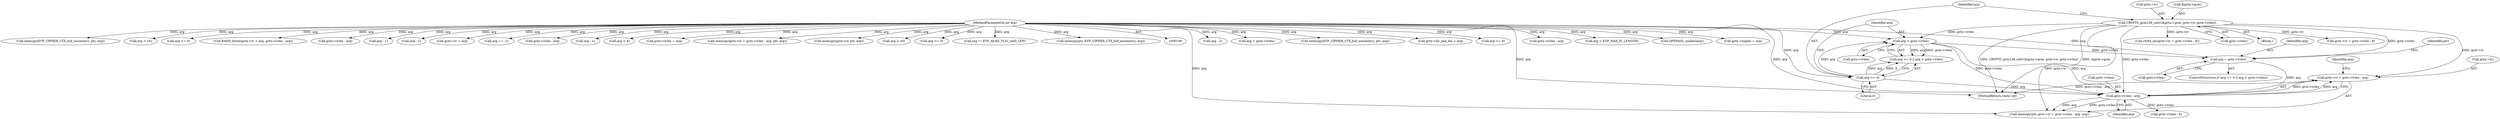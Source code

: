 digraph "0_openssl_00d965474b22b54e4275232bc71ee0c699c5cd21_0@pointer" {
"1000382" [label="(Call,gctx->iv + gctx->ivlen - arg)"];
"1000354" [label="(Call,CRYPTO_gcm128_setiv(&gctx->gcm, gctx->iv, gctx->ivlen))"];
"1000386" [label="(Call,gctx->ivlen - arg)"];
"1000370" [label="(Call,arg > gctx->ivlen)"];
"1000367" [label="(Call,arg <= 0)"];
"1000111" [label="(MethodParameterIn,int arg)"];
"1000375" [label="(Call,arg = gctx->ivlen)"];
"1000520" [label="(Call,arg - 2)"];
"1000177" [label="(Call,arg > gctx->ivlen)"];
"1000464" [label="(Call,memcpy(EVP_CIPHER_CTX_buf_noconst(c), ptr, arg))"];
"1000359" [label="(Call,gctx->iv)"];
"1000366" [label="(Call,arg <= 0 || arg > gctx->ivlen)"];
"1000372" [label="(Call,gctx->ivlen)"];
"1000469" [label="(Call,gctx->tls_aad_len = arg)"];
"1000218" [label="(Call,arg <= 0)"];
"1000627" [label="(MethodReturn,static int)"];
"1000324" [label="(Call,gctx->ivlen - arg)"];
"1000367" [label="(Call,arg <= 0)"];
"1000368" [label="(Identifier,arg)"];
"1000383" [label="(Call,gctx->iv)"];
"1000390" [label="(Identifier,arg)"];
"1000380" [label="(Call,memcpy(ptr, gctx->iv + gctx->ivlen - arg, arg))"];
"1000386" [label="(Call,gctx->ivlen - arg)"];
"1000354" [label="(Call,CRYPTO_gcm128_setiv(&gctx->gcm, gctx->iv, gctx->ivlen))"];
"1000381" [label="(Identifier,ptr)"];
"1000174" [label="(Call,arg > EVP_MAX_IV_LENGTH)"];
"1000198" [label="(Call,OPENSSL_malloc(arg))"];
"1000377" [label="(Call,gctx->ivlen)"];
"1000369" [label="(Literal,0)"];
"1000234" [label="(Call,gctx->taglen = arg)"];
"1000392" [label="(Call,ctr64_inc(gctx->iv + gctx->ivlen - 8))"];
"1000397" [label="(Call,gctx->ivlen - 8)"];
"1000229" [label="(Call,memcpy(EVP_CIPHER_CTX_buf_noconst(c), ptr, arg))"];
"1000248" [label="(Call,arg > 16)"];
"1000244" [label="(Call,arg <= 0)"];
"1000318" [label="(Call,RAND_bytes(gctx->iv + arg, gctx->ivlen - arg))"];
"1000376" [label="(Identifier,arg)"];
"1000375" [label="(Call,arg = gctx->ivlen)"];
"1000370" [label="(Call,arg > gctx->ivlen)"];
"1000382" [label="(Call,gctx->iv + gctx->ivlen - arg)"];
"1000432" [label="(Call,gctx->ivlen - arg)"];
"1000111" [label="(MethodParameterIn,int arg)"];
"1000387" [label="(Call,gctx->ivlen)"];
"1000490" [label="(Call,arg - 1)"];
"1000483" [label="(Call,arg - 2)"];
"1000371" [label="(Identifier,arg)"];
"1000319" [label="(Call,gctx->iv + arg)"];
"1000362" [label="(Call,gctx->ivlen)"];
"1000271" [label="(Call,arg == -1)"];
"1000297" [label="(Call,gctx->ivlen - arg)"];
"1000530" [label="(Call,arg - 1)"];
"1000293" [label="(Call,arg < 4)"];
"1000365" [label="(ControlStructure,if (arg <= 0 || arg > gctx->ivlen))"];
"1000122" [label="(Block,)"];
"1000355" [label="(Call,&gctx->gcm)"];
"1000208" [label="(Call,gctx->ivlen = arg)"];
"1000427" [label="(Call,memcpy(gctx->iv + gctx->ivlen - arg, ptr, arg))"];
"1000393" [label="(Call,gctx->iv + gctx->ivlen - 8)"];
"1000307" [label="(Call,memcpy(gctx->iv, ptr, arg))"];
"1000222" [label="(Call,arg > 16)"];
"1000167" [label="(Call,arg <= 0)"];
"1000459" [label="(Call,arg != EVP_AEAD_TLS1_AAD_LEN)"];
"1000391" [label="(Identifier,arg)"];
"1000262" [label="(Call,memcpy(ptr, EVP_CIPHER_CTX_buf_noconst(c), arg))"];
"1000382" -> "1000380"  [label="AST: "];
"1000382" -> "1000386"  [label="CFG: "];
"1000383" -> "1000382"  [label="AST: "];
"1000386" -> "1000382"  [label="AST: "];
"1000391" -> "1000382"  [label="CFG: "];
"1000382" -> "1000627"  [label="DDG: gctx->ivlen - arg"];
"1000354" -> "1000382"  [label="DDG: gctx->iv"];
"1000386" -> "1000382"  [label="DDG: gctx->ivlen"];
"1000386" -> "1000382"  [label="DDG: arg"];
"1000354" -> "1000122"  [label="AST: "];
"1000354" -> "1000362"  [label="CFG: "];
"1000355" -> "1000354"  [label="AST: "];
"1000359" -> "1000354"  [label="AST: "];
"1000362" -> "1000354"  [label="AST: "];
"1000368" -> "1000354"  [label="CFG: "];
"1000354" -> "1000627"  [label="DDG: CRYPTO_gcm128_setiv(&gctx->gcm, gctx->iv, gctx->ivlen)"];
"1000354" -> "1000627"  [label="DDG: &gctx->gcm"];
"1000354" -> "1000370"  [label="DDG: gctx->ivlen"];
"1000354" -> "1000375"  [label="DDG: gctx->ivlen"];
"1000354" -> "1000380"  [label="DDG: gctx->iv"];
"1000354" -> "1000386"  [label="DDG: gctx->ivlen"];
"1000354" -> "1000392"  [label="DDG: gctx->iv"];
"1000354" -> "1000393"  [label="DDG: gctx->iv"];
"1000386" -> "1000390"  [label="CFG: "];
"1000387" -> "1000386"  [label="AST: "];
"1000390" -> "1000386"  [label="AST: "];
"1000386" -> "1000380"  [label="DDG: gctx->ivlen"];
"1000386" -> "1000380"  [label="DDG: arg"];
"1000370" -> "1000386"  [label="DDG: gctx->ivlen"];
"1000370" -> "1000386"  [label="DDG: arg"];
"1000375" -> "1000386"  [label="DDG: arg"];
"1000367" -> "1000386"  [label="DDG: arg"];
"1000111" -> "1000386"  [label="DDG: arg"];
"1000386" -> "1000397"  [label="DDG: gctx->ivlen"];
"1000370" -> "1000366"  [label="AST: "];
"1000370" -> "1000372"  [label="CFG: "];
"1000371" -> "1000370"  [label="AST: "];
"1000372" -> "1000370"  [label="AST: "];
"1000366" -> "1000370"  [label="CFG: "];
"1000370" -> "1000366"  [label="DDG: arg"];
"1000370" -> "1000366"  [label="DDG: gctx->ivlen"];
"1000367" -> "1000370"  [label="DDG: arg"];
"1000111" -> "1000370"  [label="DDG: arg"];
"1000370" -> "1000375"  [label="DDG: gctx->ivlen"];
"1000367" -> "1000366"  [label="AST: "];
"1000367" -> "1000369"  [label="CFG: "];
"1000368" -> "1000367"  [label="AST: "];
"1000369" -> "1000367"  [label="AST: "];
"1000371" -> "1000367"  [label="CFG: "];
"1000366" -> "1000367"  [label="CFG: "];
"1000367" -> "1000366"  [label="DDG: arg"];
"1000367" -> "1000366"  [label="DDG: 0"];
"1000111" -> "1000367"  [label="DDG: arg"];
"1000111" -> "1000108"  [label="AST: "];
"1000111" -> "1000627"  [label="DDG: arg"];
"1000111" -> "1000167"  [label="DDG: arg"];
"1000111" -> "1000174"  [label="DDG: arg"];
"1000111" -> "1000177"  [label="DDG: arg"];
"1000111" -> "1000198"  [label="DDG: arg"];
"1000111" -> "1000208"  [label="DDG: arg"];
"1000111" -> "1000218"  [label="DDG: arg"];
"1000111" -> "1000222"  [label="DDG: arg"];
"1000111" -> "1000229"  [label="DDG: arg"];
"1000111" -> "1000234"  [label="DDG: arg"];
"1000111" -> "1000244"  [label="DDG: arg"];
"1000111" -> "1000248"  [label="DDG: arg"];
"1000111" -> "1000262"  [label="DDG: arg"];
"1000111" -> "1000271"  [label="DDG: arg"];
"1000111" -> "1000293"  [label="DDG: arg"];
"1000111" -> "1000297"  [label="DDG: arg"];
"1000111" -> "1000307"  [label="DDG: arg"];
"1000111" -> "1000318"  [label="DDG: arg"];
"1000111" -> "1000319"  [label="DDG: arg"];
"1000111" -> "1000324"  [label="DDG: arg"];
"1000111" -> "1000375"  [label="DDG: arg"];
"1000111" -> "1000380"  [label="DDG: arg"];
"1000111" -> "1000432"  [label="DDG: arg"];
"1000111" -> "1000427"  [label="DDG: arg"];
"1000111" -> "1000459"  [label="DDG: arg"];
"1000111" -> "1000464"  [label="DDG: arg"];
"1000111" -> "1000469"  [label="DDG: arg"];
"1000111" -> "1000483"  [label="DDG: arg"];
"1000111" -> "1000490"  [label="DDG: arg"];
"1000111" -> "1000520"  [label="DDG: arg"];
"1000111" -> "1000530"  [label="DDG: arg"];
"1000375" -> "1000365"  [label="AST: "];
"1000375" -> "1000377"  [label="CFG: "];
"1000376" -> "1000375"  [label="AST: "];
"1000377" -> "1000375"  [label="AST: "];
"1000381" -> "1000375"  [label="CFG: "];
}

